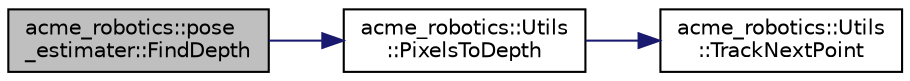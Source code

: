 digraph "acme_robotics::pose_estimater::FindDepth"
{
 // LATEX_PDF_SIZE
  bgcolor="transparent";
  edge [fontname="Helvetica",fontsize="10",labelfontname="Helvetica",labelfontsize="10"];
  node [fontname="Helvetica",fontsize="10",shape=record];
  rankdir="LR";
  Node1 [label="acme_robotics::pose\l_estimater::FindDepth",height=0.2,width=0.4,color="black", fillcolor="grey75", style="filled", fontcolor="black",tooltip="Initializing essential funtions based on selected mode of operation."];
  Node1 -> Node2 [color="midnightblue",fontsize="10",style="solid",fontname="Helvetica"];
  Node2 [label="acme_robotics::Utils\l::PixelsToDepth",height=0.2,width=0.4,color="black",URL="$classacme__robotics_1_1Utils.html#a4484582609a4e200300c02ea316bfac6",tooltip="Convert pixel data to depth information."];
  Node2 -> Node3 [color="midnightblue",fontsize="10",style="solid",fontname="Helvetica"];
  Node3 [label="acme_robotics::Utils\l::TrackNextPoint",height=0.2,width=0.4,color="black",URL="$classacme__robotics_1_1Utils.html#a4c4b8382be543ed0d1130510a5ad6a18",tooltip="Track the next point in the bounding box."];
}
